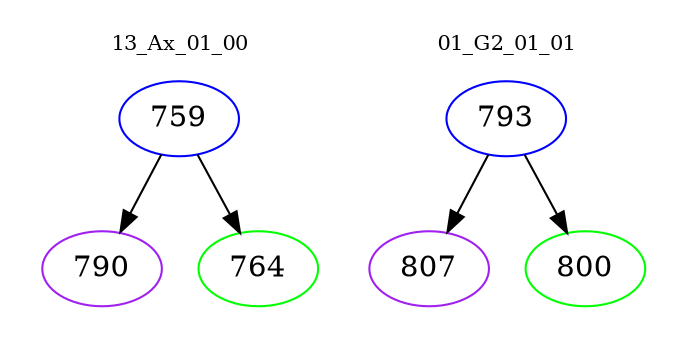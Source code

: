 digraph{
subgraph cluster_0 {
color = white
label = "13_Ax_01_00";
fontsize=10;
T0_759 [label="759", color="blue"]
T0_759 -> T0_790 [color="black"]
T0_790 [label="790", color="purple"]
T0_759 -> T0_764 [color="black"]
T0_764 [label="764", color="green"]
}
subgraph cluster_1 {
color = white
label = "01_G2_01_01";
fontsize=10;
T1_793 [label="793", color="blue"]
T1_793 -> T1_807 [color="black"]
T1_807 [label="807", color="purple"]
T1_793 -> T1_800 [color="black"]
T1_800 [label="800", color="green"]
}
}
